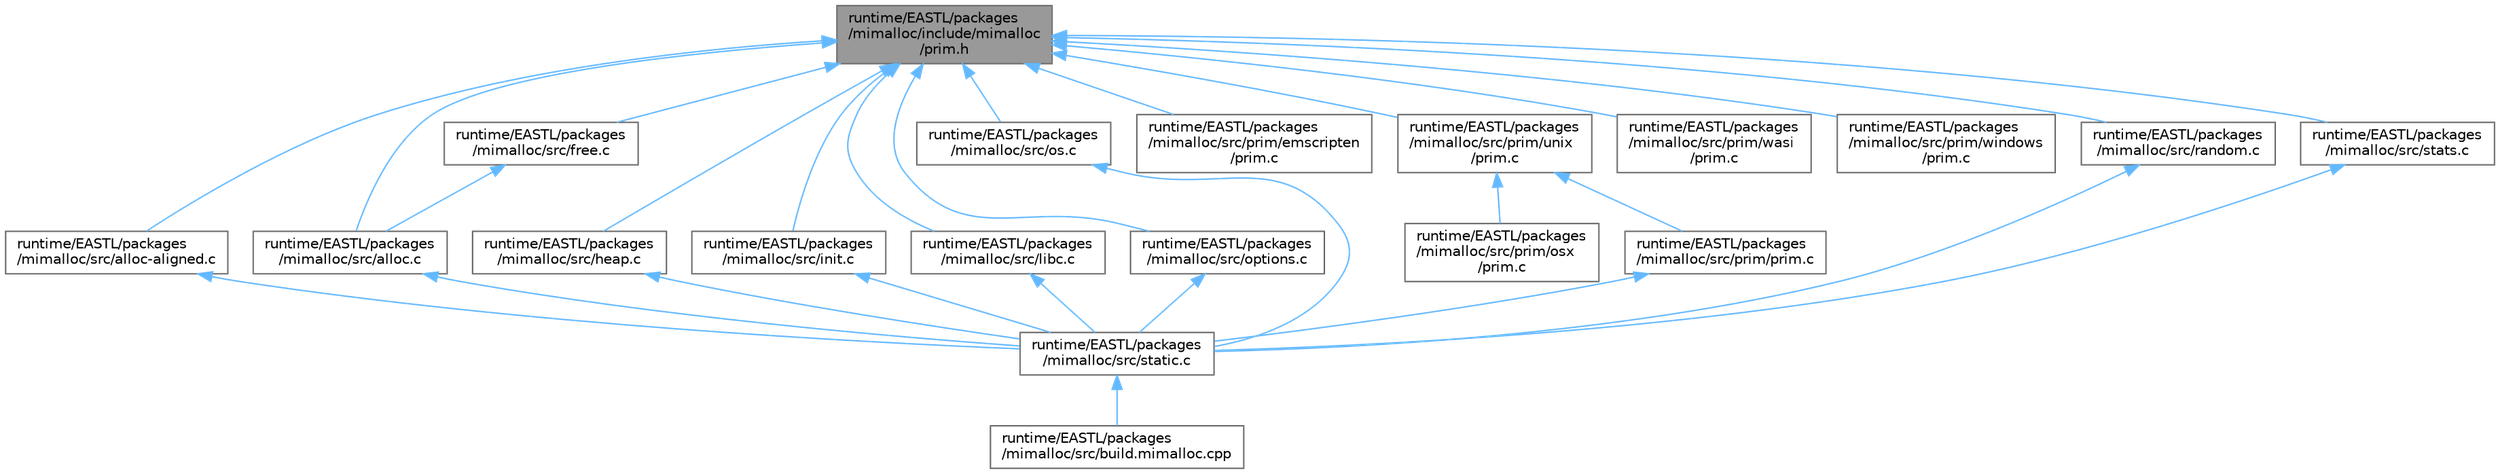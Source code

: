 digraph "runtime/EASTL/packages/mimalloc/include/mimalloc/prim.h"
{
 // LATEX_PDF_SIZE
  bgcolor="transparent";
  edge [fontname=Helvetica,fontsize=10,labelfontname=Helvetica,labelfontsize=10];
  node [fontname=Helvetica,fontsize=10,shape=box,height=0.2,width=0.4];
  Node1 [id="Node000001",label="runtime/EASTL/packages\l/mimalloc/include/mimalloc\l/prim.h",height=0.2,width=0.4,color="gray40", fillcolor="grey60", style="filled", fontcolor="black",tooltip=" "];
  Node1 -> Node2 [id="edge1_Node000001_Node000002",dir="back",color="steelblue1",style="solid",tooltip=" "];
  Node2 [id="Node000002",label="runtime/EASTL/packages\l/mimalloc/src/alloc-aligned.c",height=0.2,width=0.4,color="grey40", fillcolor="white", style="filled",URL="$alloc-aligned_8c.html",tooltip=" "];
  Node2 -> Node3 [id="edge2_Node000002_Node000003",dir="back",color="steelblue1",style="solid",tooltip=" "];
  Node3 [id="Node000003",label="runtime/EASTL/packages\l/mimalloc/src/static.c",height=0.2,width=0.4,color="grey40", fillcolor="white", style="filled",URL="$static_8c.html",tooltip=" "];
  Node3 -> Node4 [id="edge3_Node000003_Node000004",dir="back",color="steelblue1",style="solid",tooltip=" "];
  Node4 [id="Node000004",label="runtime/EASTL/packages\l/mimalloc/src/build.mimalloc.cpp",height=0.2,width=0.4,color="grey40", fillcolor="white", style="filled",URL="$build_8mimalloc_8cpp.html",tooltip=" "];
  Node1 -> Node5 [id="edge4_Node000001_Node000005",dir="back",color="steelblue1",style="solid",tooltip=" "];
  Node5 [id="Node000005",label="runtime/EASTL/packages\l/mimalloc/src/alloc.c",height=0.2,width=0.4,color="grey40", fillcolor="white", style="filled",URL="$alloc_8c.html",tooltip=" "];
  Node5 -> Node3 [id="edge5_Node000005_Node000003",dir="back",color="steelblue1",style="solid",tooltip=" "];
  Node1 -> Node6 [id="edge6_Node000001_Node000006",dir="back",color="steelblue1",style="solid",tooltip=" "];
  Node6 [id="Node000006",label="runtime/EASTL/packages\l/mimalloc/src/free.c",height=0.2,width=0.4,color="grey40", fillcolor="white", style="filled",URL="$free_8c.html",tooltip=" "];
  Node6 -> Node5 [id="edge7_Node000006_Node000005",dir="back",color="steelblue1",style="solid",tooltip=" "];
  Node1 -> Node7 [id="edge8_Node000001_Node000007",dir="back",color="steelblue1",style="solid",tooltip=" "];
  Node7 [id="Node000007",label="runtime/EASTL/packages\l/mimalloc/src/heap.c",height=0.2,width=0.4,color="grey40", fillcolor="white", style="filled",URL="$heap_8c.html",tooltip=" "];
  Node7 -> Node3 [id="edge9_Node000007_Node000003",dir="back",color="steelblue1",style="solid",tooltip=" "];
  Node1 -> Node8 [id="edge10_Node000001_Node000008",dir="back",color="steelblue1",style="solid",tooltip=" "];
  Node8 [id="Node000008",label="runtime/EASTL/packages\l/mimalloc/src/init.c",height=0.2,width=0.4,color="grey40", fillcolor="white", style="filled",URL="$_e_a_s_t_l_2packages_2mimalloc_2src_2init_8c.html",tooltip=" "];
  Node8 -> Node3 [id="edge11_Node000008_Node000003",dir="back",color="steelblue1",style="solid",tooltip=" "];
  Node1 -> Node9 [id="edge12_Node000001_Node000009",dir="back",color="steelblue1",style="solid",tooltip=" "];
  Node9 [id="Node000009",label="runtime/EASTL/packages\l/mimalloc/src/libc.c",height=0.2,width=0.4,color="grey40", fillcolor="white", style="filled",URL="$libc_8c.html",tooltip=" "];
  Node9 -> Node3 [id="edge13_Node000009_Node000003",dir="back",color="steelblue1",style="solid",tooltip=" "];
  Node1 -> Node10 [id="edge14_Node000001_Node000010",dir="back",color="steelblue1",style="solid",tooltip=" "];
  Node10 [id="Node000010",label="runtime/EASTL/packages\l/mimalloc/src/options.c",height=0.2,width=0.4,color="grey40", fillcolor="white", style="filled",URL="$options_8c.html",tooltip=" "];
  Node10 -> Node3 [id="edge15_Node000010_Node000003",dir="back",color="steelblue1",style="solid",tooltip=" "];
  Node1 -> Node11 [id="edge16_Node000001_Node000011",dir="back",color="steelblue1",style="solid",tooltip=" "];
  Node11 [id="Node000011",label="runtime/EASTL/packages\l/mimalloc/src/os.c",height=0.2,width=0.4,color="grey40", fillcolor="white", style="filled",URL="$os_8c.html",tooltip=" "];
  Node11 -> Node3 [id="edge17_Node000011_Node000003",dir="back",color="steelblue1",style="solid",tooltip=" "];
  Node1 -> Node12 [id="edge18_Node000001_Node000012",dir="back",color="steelblue1",style="solid",tooltip=" "];
  Node12 [id="Node000012",label="runtime/EASTL/packages\l/mimalloc/src/prim/emscripten\l/prim.c",height=0.2,width=0.4,color="grey40", fillcolor="white", style="filled",URL="$emscripten_2prim_8c.html",tooltip=" "];
  Node1 -> Node13 [id="edge19_Node000001_Node000013",dir="back",color="steelblue1",style="solid",tooltip=" "];
  Node13 [id="Node000013",label="runtime/EASTL/packages\l/mimalloc/src/prim/unix\l/prim.c",height=0.2,width=0.4,color="grey40", fillcolor="white", style="filled",URL="$unix_2prim_8c.html",tooltip=" "];
  Node13 -> Node14 [id="edge20_Node000013_Node000014",dir="back",color="steelblue1",style="solid",tooltip=" "];
  Node14 [id="Node000014",label="runtime/EASTL/packages\l/mimalloc/src/prim/osx\l/prim.c",height=0.2,width=0.4,color="grey40", fillcolor="white", style="filled",URL="$osx_2prim_8c.html",tooltip=" "];
  Node13 -> Node15 [id="edge21_Node000013_Node000015",dir="back",color="steelblue1",style="solid",tooltip=" "];
  Node15 [id="Node000015",label="runtime/EASTL/packages\l/mimalloc/src/prim/prim.c",height=0.2,width=0.4,color="grey40", fillcolor="white", style="filled",URL="$prim_8c.html",tooltip=" "];
  Node15 -> Node3 [id="edge22_Node000015_Node000003",dir="back",color="steelblue1",style="solid",tooltip=" "];
  Node1 -> Node16 [id="edge23_Node000001_Node000016",dir="back",color="steelblue1",style="solid",tooltip=" "];
  Node16 [id="Node000016",label="runtime/EASTL/packages\l/mimalloc/src/prim/wasi\l/prim.c",height=0.2,width=0.4,color="grey40", fillcolor="white", style="filled",URL="$wasi_2prim_8c.html",tooltip=" "];
  Node1 -> Node17 [id="edge24_Node000001_Node000017",dir="back",color="steelblue1",style="solid",tooltip=" "];
  Node17 [id="Node000017",label="runtime/EASTL/packages\l/mimalloc/src/prim/windows\l/prim.c",height=0.2,width=0.4,color="grey40", fillcolor="white", style="filled",URL="$windows_2prim_8c.html",tooltip=" "];
  Node1 -> Node18 [id="edge25_Node000001_Node000018",dir="back",color="steelblue1",style="solid",tooltip=" "];
  Node18 [id="Node000018",label="runtime/EASTL/packages\l/mimalloc/src/random.c",height=0.2,width=0.4,color="grey40", fillcolor="white", style="filled",URL="$random_8c.html",tooltip=" "];
  Node18 -> Node3 [id="edge26_Node000018_Node000003",dir="back",color="steelblue1",style="solid",tooltip=" "];
  Node1 -> Node19 [id="edge27_Node000001_Node000019",dir="back",color="steelblue1",style="solid",tooltip=" "];
  Node19 [id="Node000019",label="runtime/EASTL/packages\l/mimalloc/src/stats.c",height=0.2,width=0.4,color="grey40", fillcolor="white", style="filled",URL="$stats_8c.html",tooltip=" "];
  Node19 -> Node3 [id="edge28_Node000019_Node000003",dir="back",color="steelblue1",style="solid",tooltip=" "];
}
